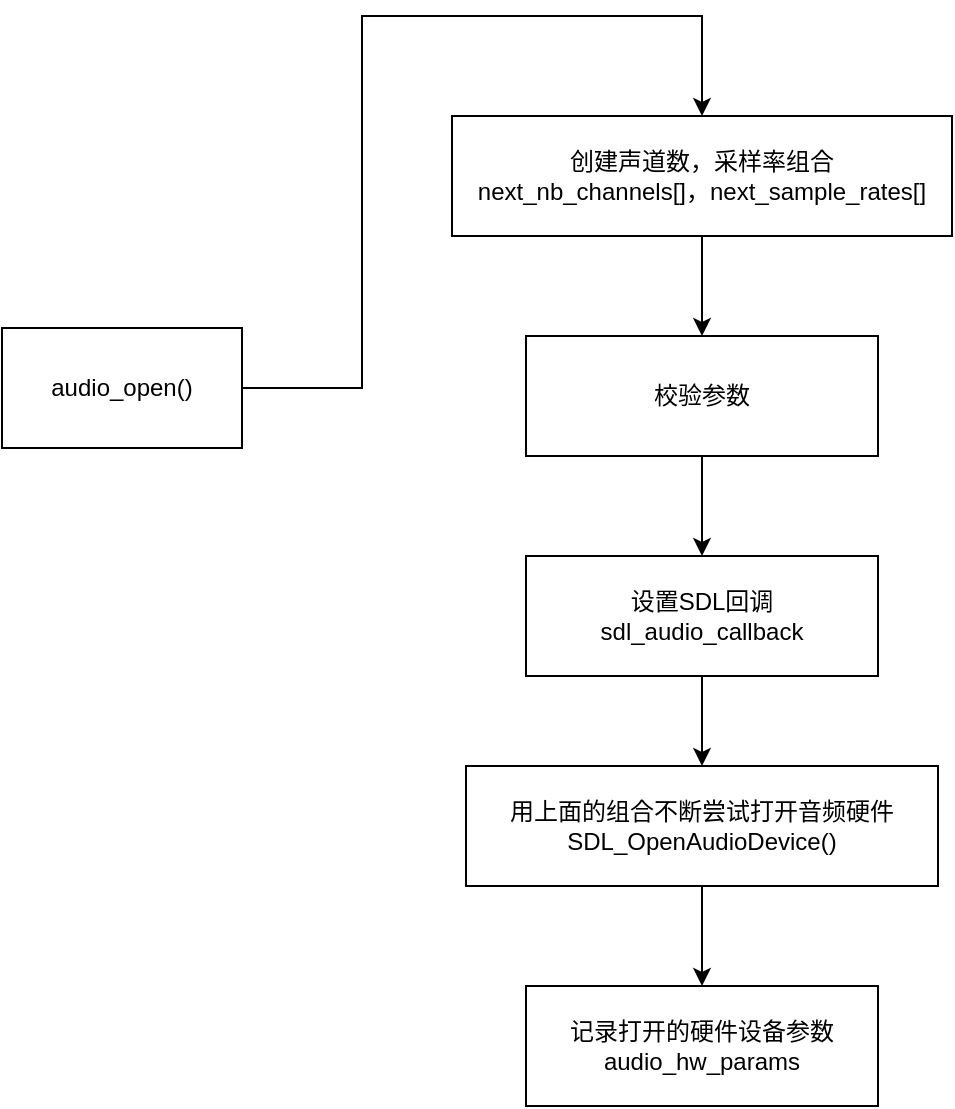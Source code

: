 <mxfile version="20.2.3" type="device"><diagram id="CCSkUD4YMc4SreTmyc2y" name="第 1 页"><mxGraphModel dx="1422" dy="865" grid="1" gridSize="10" guides="1" tooltips="1" connect="1" arrows="1" fold="1" page="1" pageScale="1" pageWidth="827" pageHeight="1169" math="0" shadow="0"><root><mxCell id="0"/><mxCell id="1" parent="0"/><mxCell id="e5IqjNc-tpapWqmCTDuo-1" value="audio_open()" style="rounded=0;whiteSpace=wrap;html=1;" parent="1" vertex="1"><mxGeometry x="40" y="276" width="120" height="60" as="geometry"/></mxCell><mxCell id="u_qaNVT_LrjejXze7Cf_-4" value="" style="edgeStyle=orthogonalEdgeStyle;rounded=0;orthogonalLoop=1;jettySize=auto;html=1;" parent="1" source="e5IqjNc-tpapWqmCTDuo-2" target="b5rCd4WpGenQ7c74U3Ru-1" edge="1"><mxGeometry relative="1" as="geometry"/></mxCell><mxCell id="e5IqjNc-tpapWqmCTDuo-2" value="创建声道数，采样率组合&lt;br&gt;next_nb_channels[]，next_sample_rates[]" style="rounded=0;whiteSpace=wrap;html=1;" parent="1" vertex="1"><mxGeometry x="265" y="170" width="250" height="60" as="geometry"/></mxCell><mxCell id="u_qaNVT_LrjejXze7Cf_-5" value="" style="edgeStyle=orthogonalEdgeStyle;rounded=0;orthogonalLoop=1;jettySize=auto;html=1;" parent="1" source="b5rCd4WpGenQ7c74U3Ru-1" target="b5rCd4WpGenQ7c74U3Ru-2" edge="1"><mxGeometry relative="1" as="geometry"/></mxCell><mxCell id="b5rCd4WpGenQ7c74U3Ru-1" value="校验参数" style="rounded=0;whiteSpace=wrap;html=1;" parent="1" vertex="1"><mxGeometry x="302" y="280" width="176" height="60" as="geometry"/></mxCell><mxCell id="u_qaNVT_LrjejXze7Cf_-6" value="" style="edgeStyle=orthogonalEdgeStyle;rounded=0;orthogonalLoop=1;jettySize=auto;html=1;" parent="1" source="b5rCd4WpGenQ7c74U3Ru-2" target="u_qaNVT_LrjejXze7Cf_-1" edge="1"><mxGeometry relative="1" as="geometry"/></mxCell><mxCell id="b5rCd4WpGenQ7c74U3Ru-2" value="设置SDL回调&lt;br&gt;sdl_audio_callback" style="rounded=0;whiteSpace=wrap;html=1;" parent="1" vertex="1"><mxGeometry x="302" y="390" width="176" height="60" as="geometry"/></mxCell><mxCell id="u_qaNVT_LrjejXze7Cf_-7" value="" style="edgeStyle=orthogonalEdgeStyle;rounded=0;orthogonalLoop=1;jettySize=auto;html=1;" parent="1" source="u_qaNVT_LrjejXze7Cf_-1" target="u_qaNVT_LrjejXze7Cf_-2" edge="1"><mxGeometry relative="1" as="geometry"/></mxCell><mxCell id="u_qaNVT_LrjejXze7Cf_-1" value="用上面的组合不断尝试打开音频硬件&lt;br&gt;SDL_OpenAudioDevice()" style="rounded=0;whiteSpace=wrap;html=1;" parent="1" vertex="1"><mxGeometry x="272" y="495" width="236" height="60" as="geometry"/></mxCell><mxCell id="u_qaNVT_LrjejXze7Cf_-2" value="记录打开的硬件设备参数&lt;br&gt;audio_hw_params" style="rounded=0;whiteSpace=wrap;html=1;" parent="1" vertex="1"><mxGeometry x="302" y="605" width="176" height="60" as="geometry"/></mxCell><mxCell id="u_qaNVT_LrjejXze7Cf_-3" value="" style="endArrow=classic;html=1;rounded=0;exitX=1;exitY=0.5;exitDx=0;exitDy=0;entryX=0.5;entryY=0;entryDx=0;entryDy=0;" parent="1" source="e5IqjNc-tpapWqmCTDuo-1" target="e5IqjNc-tpapWqmCTDuo-2" edge="1"><mxGeometry width="50" height="50" relative="1" as="geometry"><mxPoint x="120" y="480" as="sourcePoint"/><mxPoint x="170" y="430" as="targetPoint"/><Array as="points"><mxPoint x="220" y="306"/><mxPoint x="220" y="120"/><mxPoint x="390" y="120"/></Array></mxGeometry></mxCell></root></mxGraphModel></diagram></mxfile>